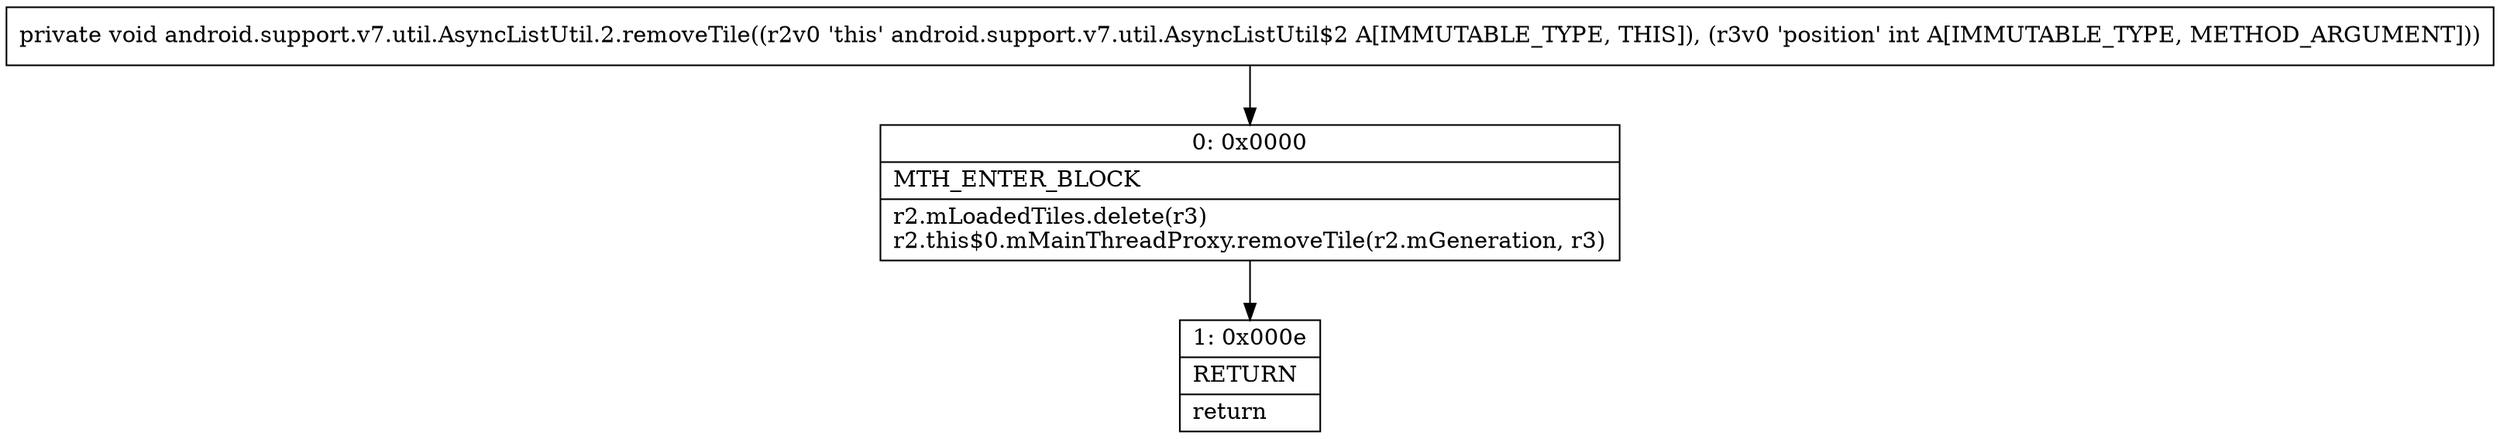 digraph "CFG forandroid.support.v7.util.AsyncListUtil.2.removeTile(I)V" {
Node_0 [shape=record,label="{0\:\ 0x0000|MTH_ENTER_BLOCK\l|r2.mLoadedTiles.delete(r3)\lr2.this$0.mMainThreadProxy.removeTile(r2.mGeneration, r3)\l}"];
Node_1 [shape=record,label="{1\:\ 0x000e|RETURN\l|return\l}"];
MethodNode[shape=record,label="{private void android.support.v7.util.AsyncListUtil.2.removeTile((r2v0 'this' android.support.v7.util.AsyncListUtil$2 A[IMMUTABLE_TYPE, THIS]), (r3v0 'position' int A[IMMUTABLE_TYPE, METHOD_ARGUMENT])) }"];
MethodNode -> Node_0;
Node_0 -> Node_1;
}


